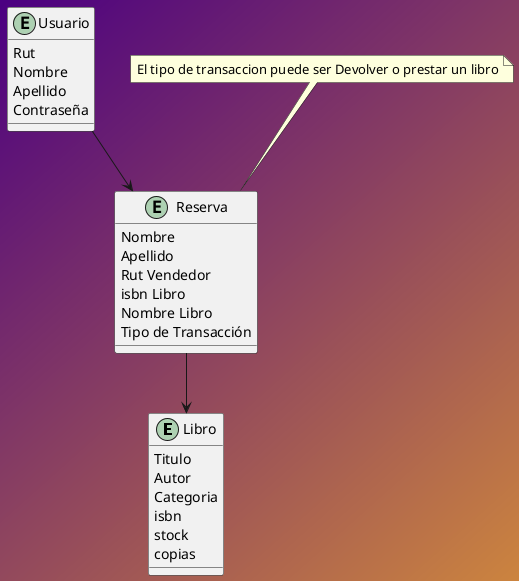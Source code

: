 @startuml
skinparam backgroundcolor indigo/peru
skinparam shadowing<<with_shadow>> true
skinparam entityBackgroundColor khaki

Entity Libro{
Titulo
Autor
Categoria
isbn
stock
copias
}

Entity Reserva{
Nombre
Apellido
Rut Vendedor
isbn Libro
Nombre Libro
Tipo de Transacción
}

Entity Usuario{
Rut
Nombre
Apellido
Contraseña
}

note "El tipo de transaccion puede ser Devolver o prestar un libro" as Transacción


Usuario --> Reserva
Reserva --> Libro
Transacción --> Reserva
@enduml